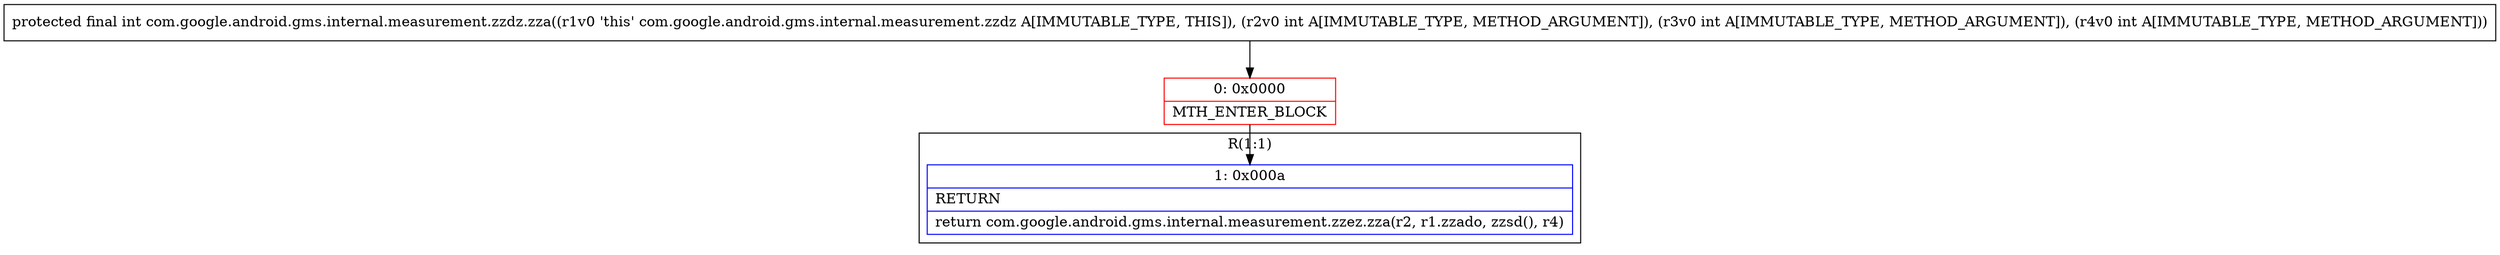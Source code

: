 digraph "CFG forcom.google.android.gms.internal.measurement.zzdz.zza(III)I" {
subgraph cluster_Region_1152311776 {
label = "R(1:1)";
node [shape=record,color=blue];
Node_1 [shape=record,label="{1\:\ 0x000a|RETURN\l|return com.google.android.gms.internal.measurement.zzez.zza(r2, r1.zzado, zzsd(), r4)\l}"];
}
Node_0 [shape=record,color=red,label="{0\:\ 0x0000|MTH_ENTER_BLOCK\l}"];
MethodNode[shape=record,label="{protected final int com.google.android.gms.internal.measurement.zzdz.zza((r1v0 'this' com.google.android.gms.internal.measurement.zzdz A[IMMUTABLE_TYPE, THIS]), (r2v0 int A[IMMUTABLE_TYPE, METHOD_ARGUMENT]), (r3v0 int A[IMMUTABLE_TYPE, METHOD_ARGUMENT]), (r4v0 int A[IMMUTABLE_TYPE, METHOD_ARGUMENT])) }"];
MethodNode -> Node_0;
Node_0 -> Node_1;
}

